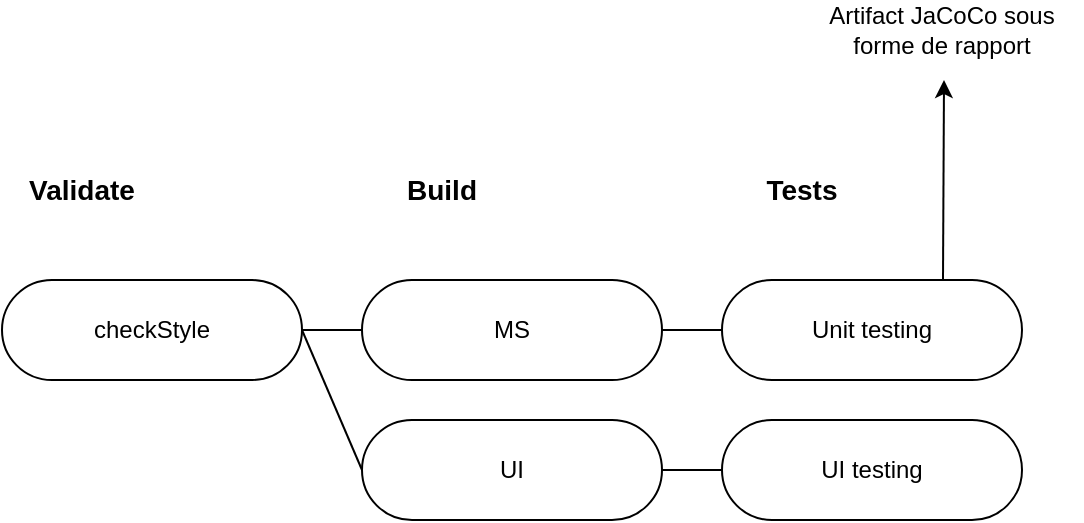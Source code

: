 <mxfile version="20.6.0" type="github">
  <diagram id="ht-V4iF29CH4IZI57DqI" name="Page-1">
    <mxGraphModel dx="1422" dy="724" grid="1" gridSize="10" guides="1" tooltips="1" connect="1" arrows="1" fold="1" page="1" pageScale="1" pageWidth="827" pageHeight="1169" math="0" shadow="0">
      <root>
        <mxCell id="0" />
        <mxCell id="1" parent="0" />
        <mxCell id="3dlOlV58bcQAHPRkIFv3-1" value="MS" style="rounded=1;whiteSpace=wrap;html=1;arcSize=50;" parent="1" vertex="1">
          <mxGeometry x="260" y="270" width="150" height="50" as="geometry" />
        </mxCell>
        <mxCell id="3dlOlV58bcQAHPRkIFv3-2" value="Unit testing" style="rounded=1;whiteSpace=wrap;html=1;arcSize=50;" parent="1" vertex="1">
          <mxGeometry x="440" y="270" width="150" height="50" as="geometry" />
        </mxCell>
        <mxCell id="3dlOlV58bcQAHPRkIFv3-3" value="checkStyle" style="rounded=1;whiteSpace=wrap;html=1;arcSize=50;" parent="1" vertex="1">
          <mxGeometry x="80" y="270" width="150" height="50" as="geometry" />
        </mxCell>
        <mxCell id="3dlOlV58bcQAHPRkIFv3-4" value="UI testing" style="rounded=1;whiteSpace=wrap;html=1;arcSize=50;" parent="1" vertex="1">
          <mxGeometry x="440" y="340" width="150" height="50" as="geometry" />
        </mxCell>
        <mxCell id="3dlOlV58bcQAHPRkIFv3-5" value="Validate" style="text;html=1;strokeColor=none;fillColor=none;align=center;verticalAlign=middle;whiteSpace=wrap;rounded=0;fontStyle=1;fontSize=14;" parent="1" vertex="1">
          <mxGeometry x="90" y="210" width="60" height="30" as="geometry" />
        </mxCell>
        <mxCell id="3dlOlV58bcQAHPRkIFv3-6" value="Build" style="text;html=1;strokeColor=none;fillColor=none;align=center;verticalAlign=middle;whiteSpace=wrap;rounded=0;fontStyle=1;fontSize=14;" parent="1" vertex="1">
          <mxGeometry x="270" y="210" width="60" height="30" as="geometry" />
        </mxCell>
        <mxCell id="3dlOlV58bcQAHPRkIFv3-7" value="Tests" style="text;html=1;strokeColor=none;fillColor=none;align=center;verticalAlign=middle;whiteSpace=wrap;rounded=0;fontStyle=1;fontSize=14;" parent="1" vertex="1">
          <mxGeometry x="450" y="210" width="60" height="30" as="geometry" />
        </mxCell>
        <mxCell id="3dlOlV58bcQAHPRkIFv3-8" value="" style="endArrow=none;html=1;rounded=0;fontSize=14;exitX=1;exitY=0.5;exitDx=0;exitDy=0;entryX=0;entryY=0.5;entryDx=0;entryDy=0;" parent="1" source="3dlOlV58bcQAHPRkIFv3-3" target="3dlOlV58bcQAHPRkIFv3-1" edge="1">
          <mxGeometry width="50" height="50" relative="1" as="geometry">
            <mxPoint x="380" y="500" as="sourcePoint" />
            <mxPoint x="430" y="450" as="targetPoint" />
          </mxGeometry>
        </mxCell>
        <mxCell id="3dlOlV58bcQAHPRkIFv3-9" value="" style="endArrow=none;html=1;rounded=0;fontSize=14;exitX=1;exitY=0.5;exitDx=0;exitDy=0;entryX=0;entryY=0.5;entryDx=0;entryDy=0;" parent="1" source="3dlOlV58bcQAHPRkIFv3-1" target="3dlOlV58bcQAHPRkIFv3-2" edge="1">
          <mxGeometry width="50" height="50" relative="1" as="geometry">
            <mxPoint x="252" y="332" as="sourcePoint" />
            <mxPoint x="282" y="332" as="targetPoint" />
          </mxGeometry>
        </mxCell>
        <mxCell id="ZBFyQJhiL3zC4PrrTLVV-12" value="UI" style="rounded=1;whiteSpace=wrap;html=1;arcSize=50;" vertex="1" parent="1">
          <mxGeometry x="260" y="340" width="150" height="50" as="geometry" />
        </mxCell>
        <mxCell id="ZBFyQJhiL3zC4PrrTLVV-13" value="" style="endArrow=none;html=1;rounded=0;exitX=1;exitY=0.5;exitDx=0;exitDy=0;entryX=0;entryY=0.5;entryDx=0;entryDy=0;" edge="1" parent="1" source="3dlOlV58bcQAHPRkIFv3-3" target="ZBFyQJhiL3zC4PrrTLVV-12">
          <mxGeometry width="50" height="50" relative="1" as="geometry">
            <mxPoint x="380" y="530" as="sourcePoint" />
            <mxPoint x="430" y="480" as="targetPoint" />
          </mxGeometry>
        </mxCell>
        <mxCell id="ZBFyQJhiL3zC4PrrTLVV-14" value="" style="endArrow=none;html=1;rounded=0;entryX=0;entryY=0.5;entryDx=0;entryDy=0;exitX=1;exitY=0.5;exitDx=0;exitDy=0;" edge="1" parent="1" source="ZBFyQJhiL3zC4PrrTLVV-12" target="3dlOlV58bcQAHPRkIFv3-4">
          <mxGeometry width="50" height="50" relative="1" as="geometry">
            <mxPoint x="380" y="530" as="sourcePoint" />
            <mxPoint x="430" y="480" as="targetPoint" />
          </mxGeometry>
        </mxCell>
        <mxCell id="ZBFyQJhiL3zC4PrrTLVV-15" value="" style="endArrow=classic;html=1;rounded=0;exitX=0.75;exitY=0;exitDx=0;exitDy=0;" edge="1" parent="1">
          <mxGeometry width="50" height="50" relative="1" as="geometry">
            <mxPoint x="550.5" y="270" as="sourcePoint" />
            <mxPoint x="551" y="170" as="targetPoint" />
          </mxGeometry>
        </mxCell>
        <mxCell id="ZBFyQJhiL3zC4PrrTLVV-16" value="Artifact JaCoCo sous forme de rapport" style="text;html=1;strokeColor=none;fillColor=none;align=center;verticalAlign=middle;whiteSpace=wrap;rounded=0;" vertex="1" parent="1">
          <mxGeometry x="480" y="130" width="140" height="30" as="geometry" />
        </mxCell>
      </root>
    </mxGraphModel>
  </diagram>
</mxfile>
